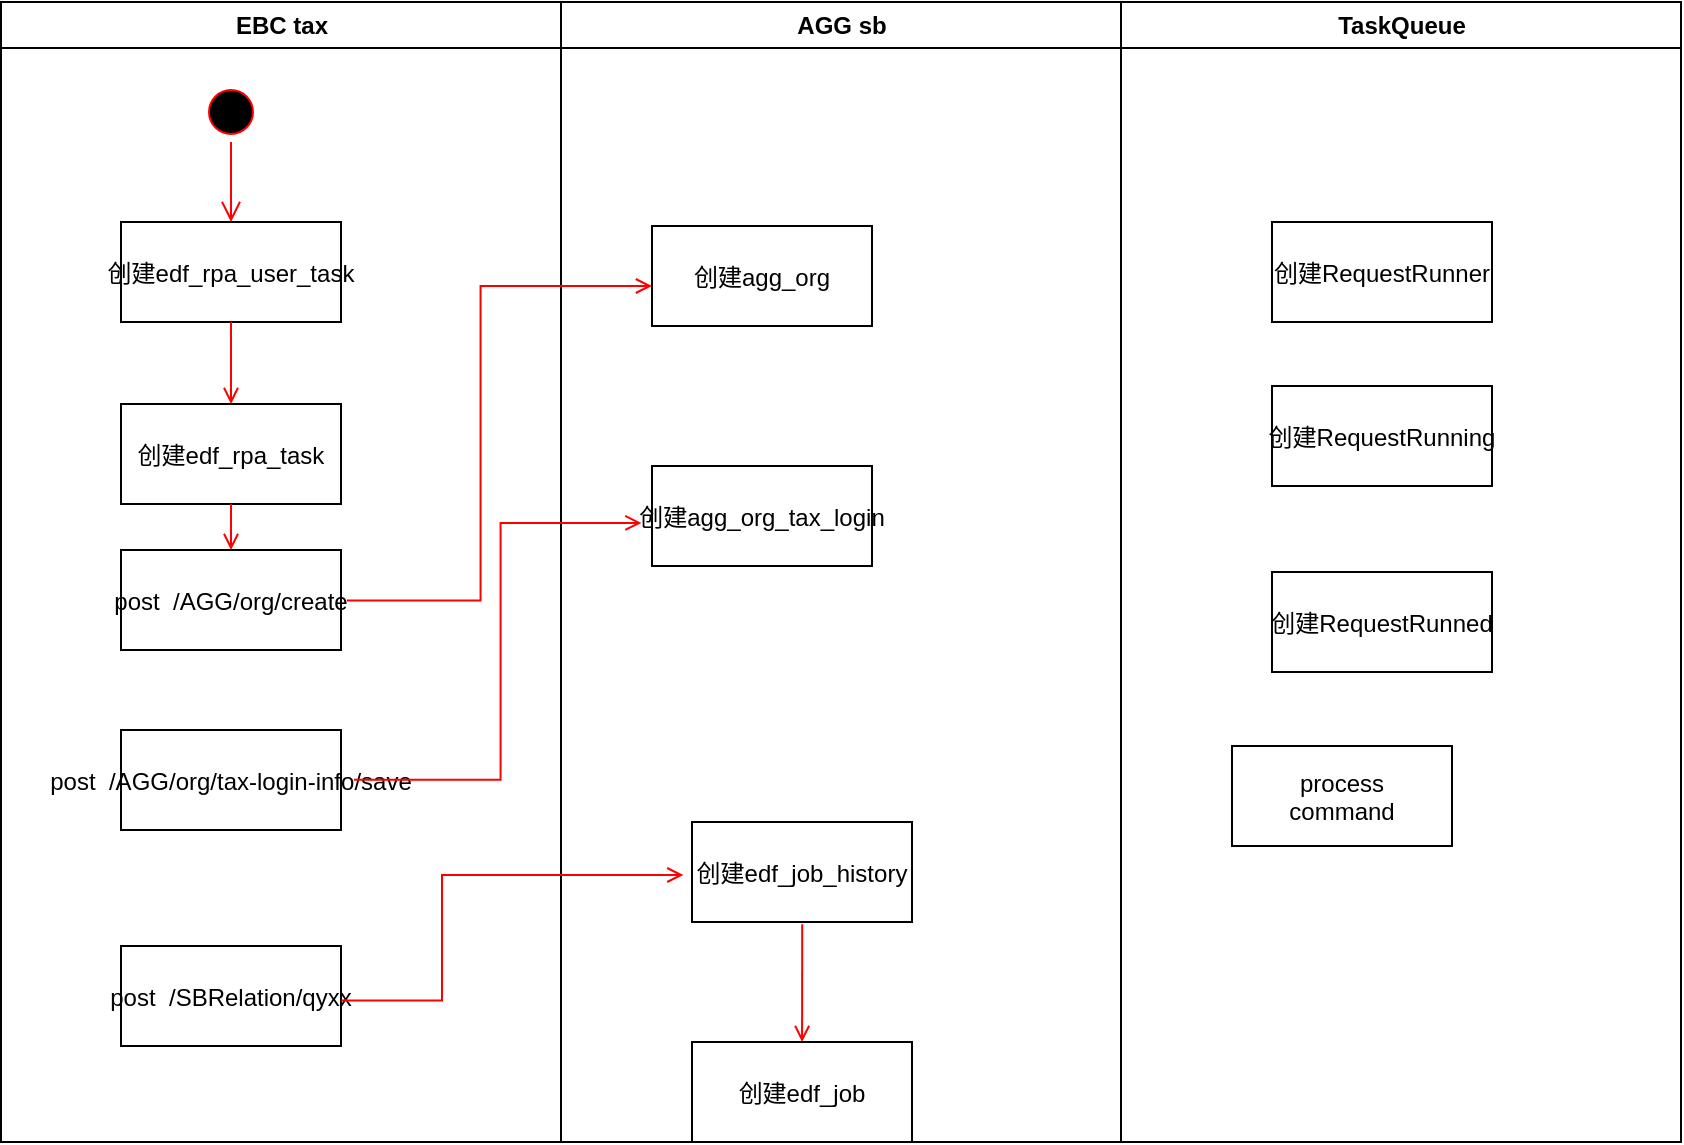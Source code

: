 <mxfile version="17.1.3" type="github">
  <diagram name="Page-1" id="e7e014a7-5840-1c2e-5031-d8a46d1fe8dd">
    <mxGraphModel dx="860" dy="504" grid="1" gridSize="10" guides="1" tooltips="1" connect="1" arrows="1" fold="1" page="1" pageScale="1" pageWidth="1169" pageHeight="826" background="none" math="0" shadow="0">
      <root>
        <mxCell id="0" />
        <mxCell id="1" parent="0" />
        <mxCell id="2" value="EBC tax" style="swimlane;whiteSpace=wrap" parent="1" vertex="1">
          <mxGeometry x="164.5" y="128" width="280" height="570" as="geometry" />
        </mxCell>
        <mxCell id="5" value="" style="ellipse;shape=startState;fillColor=#000000;strokeColor=#ff0000;" parent="2" vertex="1">
          <mxGeometry x="100" y="40" width="30" height="30" as="geometry" />
        </mxCell>
        <mxCell id="6" value="" style="edgeStyle=elbowEdgeStyle;elbow=horizontal;verticalAlign=bottom;endArrow=open;endSize=8;strokeColor=#FF0000;endFill=1;rounded=0" parent="2" source="5" target="7" edge="1">
          <mxGeometry x="100" y="40" as="geometry">
            <mxPoint x="115" y="110" as="targetPoint" />
          </mxGeometry>
        </mxCell>
        <mxCell id="7" value="创建edf_rpa_user_task" style="" parent="2" vertex="1">
          <mxGeometry x="60" y="110" width="110" height="50" as="geometry" />
        </mxCell>
        <mxCell id="8" value="创建edf_rpa_task" style="" parent="2" vertex="1">
          <mxGeometry x="60" y="201" width="110" height="50" as="geometry" />
        </mxCell>
        <mxCell id="9" value="" style="endArrow=open;strokeColor=#FF0000;endFill=1;rounded=0" parent="2" source="7" target="8" edge="1">
          <mxGeometry relative="1" as="geometry" />
        </mxCell>
        <mxCell id="10" value="post  /AGG/org/create" style="" parent="2" vertex="1">
          <mxGeometry x="60" y="274" width="110" height="50" as="geometry" />
        </mxCell>
        <mxCell id="11" value="" style="endArrow=open;strokeColor=#FF0000;endFill=1;rounded=0" parent="2" source="8" target="10" edge="1">
          <mxGeometry relative="1" as="geometry" />
        </mxCell>
        <mxCell id="Q-DzYaxopEI5NaQJYfeh-45" value="post  /AGG/org/tax-login-info/save" style="" vertex="1" parent="2">
          <mxGeometry x="60" y="364" width="110" height="50" as="geometry" />
        </mxCell>
        <mxCell id="Q-DzYaxopEI5NaQJYfeh-46" value="post  /SBRelation/qyxx" style="" vertex="1" parent="2">
          <mxGeometry x="60" y="472" width="110" height="50" as="geometry" />
        </mxCell>
        <mxCell id="3" value="AGG sb" style="swimlane;whiteSpace=wrap" parent="1" vertex="1">
          <mxGeometry x="444.5" y="128" width="280" height="570" as="geometry" />
        </mxCell>
        <mxCell id="15" value="创建edf_job_history" style="" parent="3" vertex="1">
          <mxGeometry x="65.5" y="410" width="110" height="50" as="geometry" />
        </mxCell>
        <mxCell id="16" value="创建edf_job" style="" parent="3" vertex="1">
          <mxGeometry x="65.5" y="520" width="110" height="50" as="geometry" />
        </mxCell>
        <mxCell id="17" value="" style="endArrow=open;strokeColor=#FF0000;endFill=1;rounded=0;exitX=0.501;exitY=1.023;exitDx=0;exitDy=0;exitPerimeter=0;" parent="3" source="15" target="16" edge="1">
          <mxGeometry relative="1" as="geometry">
            <mxPoint x="120.5" y="490" as="sourcePoint" />
          </mxGeometry>
        </mxCell>
        <mxCell id="Q-DzYaxopEI5NaQJYfeh-48" value="创建agg_org" style="" vertex="1" parent="3">
          <mxGeometry x="45.5" y="112" width="110" height="50" as="geometry" />
        </mxCell>
        <mxCell id="Q-DzYaxopEI5NaQJYfeh-50" value="创建agg_org_tax_login" style="" vertex="1" parent="3">
          <mxGeometry x="45.5" y="232" width="110" height="50" as="geometry" />
        </mxCell>
        <mxCell id="4" value="TaskQueue" style="swimlane;whiteSpace=wrap" parent="1" vertex="1">
          <mxGeometry x="724.5" y="128" width="280" height="570" as="geometry" />
        </mxCell>
        <mxCell id="33" value="process&#xa;command" style="" parent="4" vertex="1">
          <mxGeometry x="55.5" y="372" width="110" height="50" as="geometry" />
        </mxCell>
        <mxCell id="Q-DzYaxopEI5NaQJYfeh-42" value="创建RequestRunner" style="" vertex="1" parent="4">
          <mxGeometry x="75.5" y="110" width="110" height="50" as="geometry" />
        </mxCell>
        <mxCell id="Q-DzYaxopEI5NaQJYfeh-43" value="创建RequestRunning" style="" vertex="1" parent="4">
          <mxGeometry x="75.5" y="192" width="110" height="50" as="geometry" />
        </mxCell>
        <mxCell id="Q-DzYaxopEI5NaQJYfeh-44" value="创建RequestRunned" style="" vertex="1" parent="4">
          <mxGeometry x="75.5" y="285" width="110" height="50" as="geometry" />
        </mxCell>
        <mxCell id="Q-DzYaxopEI5NaQJYfeh-41" value="" style="edgeStyle=elbowEdgeStyle;elbow=horizontal;strokeColor=#FF0000;endArrow=open;endFill=1;rounded=0;exitX=1.002;exitY=0.545;exitDx=0;exitDy=0;exitPerimeter=0;entryX=-0.039;entryY=0.53;entryDx=0;entryDy=0;entryPerimeter=0;" edge="1" parent="1" source="Q-DzYaxopEI5NaQJYfeh-46" target="15">
          <mxGeometry width="100" height="100" relative="1" as="geometry">
            <mxPoint x="334.5" y="480" as="sourcePoint" />
            <mxPoint x="420" y="510" as="targetPoint" />
            <Array as="points">
              <mxPoint x="385" y="570" />
            </Array>
          </mxGeometry>
        </mxCell>
        <mxCell id="Q-DzYaxopEI5NaQJYfeh-49" value="" style="edgeStyle=elbowEdgeStyle;elbow=horizontal;strokeColor=#FF0000;endArrow=open;endFill=1;rounded=0;exitX=1.027;exitY=0.504;exitDx=0;exitDy=0;exitPerimeter=0;entryX=0;entryY=0.6;entryDx=0;entryDy=0;entryPerimeter=0;" edge="1" parent="1" source="10" target="Q-DzYaxopEI5NaQJYfeh-48">
          <mxGeometry width="100" height="100" relative="1" as="geometry">
            <mxPoint x="354" y="472.25" as="sourcePoint" />
            <mxPoint x="584.28" y="340" as="targetPoint" />
            <Array as="points">
              <mxPoint x="404.28" y="415" />
            </Array>
          </mxGeometry>
        </mxCell>
        <mxCell id="Q-DzYaxopEI5NaQJYfeh-52" value="" style="edgeStyle=elbowEdgeStyle;elbow=horizontal;strokeColor=#FF0000;endArrow=open;endFill=1;rounded=0;exitX=1.059;exitY=0.497;exitDx=0;exitDy=0;exitPerimeter=0;entryX=-0.048;entryY=0.569;entryDx=0;entryDy=0;entryPerimeter=0;" edge="1" parent="1" source="Q-DzYaxopEI5NaQJYfeh-45" target="Q-DzYaxopEI5NaQJYfeh-50">
          <mxGeometry width="100" height="100" relative="1" as="geometry">
            <mxPoint x="347.47" y="488.2" as="sourcePoint" />
            <mxPoint x="500" y="280" as="targetPoint" />
            <Array as="points">
              <mxPoint x="414.28" y="425" />
            </Array>
          </mxGeometry>
        </mxCell>
      </root>
    </mxGraphModel>
  </diagram>
</mxfile>
